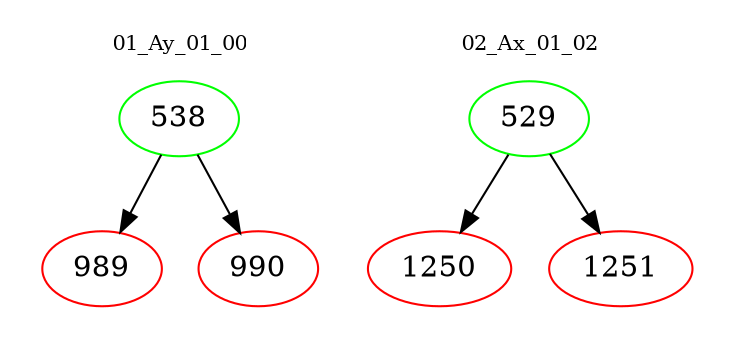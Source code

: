 digraph{
subgraph cluster_0 {
color = white
label = "01_Ay_01_00";
fontsize=10;
T0_538 [label="538", color="green"]
T0_538 -> T0_989 [color="black"]
T0_989 [label="989", color="red"]
T0_538 -> T0_990 [color="black"]
T0_990 [label="990", color="red"]
}
subgraph cluster_1 {
color = white
label = "02_Ax_01_02";
fontsize=10;
T1_529 [label="529", color="green"]
T1_529 -> T1_1250 [color="black"]
T1_1250 [label="1250", color="red"]
T1_529 -> T1_1251 [color="black"]
T1_1251 [label="1251", color="red"]
}
}

